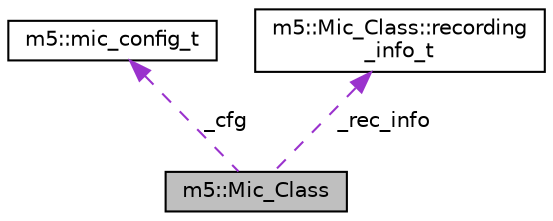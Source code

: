 digraph "m5::Mic_Class"
{
 // LATEX_PDF_SIZE
  edge [fontname="Helvetica",fontsize="10",labelfontname="Helvetica",labelfontsize="10"];
  node [fontname="Helvetica",fontsize="10",shape=record];
  Node1 [label="m5::Mic_Class",height=0.2,width=0.4,color="black", fillcolor="grey75", style="filled", fontcolor="black",tooltip=" "];
  Node2 -> Node1 [dir="back",color="darkorchid3",fontsize="10",style="dashed",label=" _cfg" ,fontname="Helvetica"];
  Node2 [label="m5::mic_config_t",height=0.2,width=0.4,color="black", fillcolor="white", style="filled",URL="$structm5_1_1mic__config__t.html",tooltip=" "];
  Node3 -> Node1 [dir="back",color="darkorchid3",fontsize="10",style="dashed",label=" _rec_info" ,fontname="Helvetica"];
  Node3 [label="m5::Mic_Class::recording\l_info_t",height=0.2,width=0.4,color="black", fillcolor="white", style="filled",URL="$structm5_1_1Mic__Class_1_1recording__info__t.html",tooltip=" "];
}
